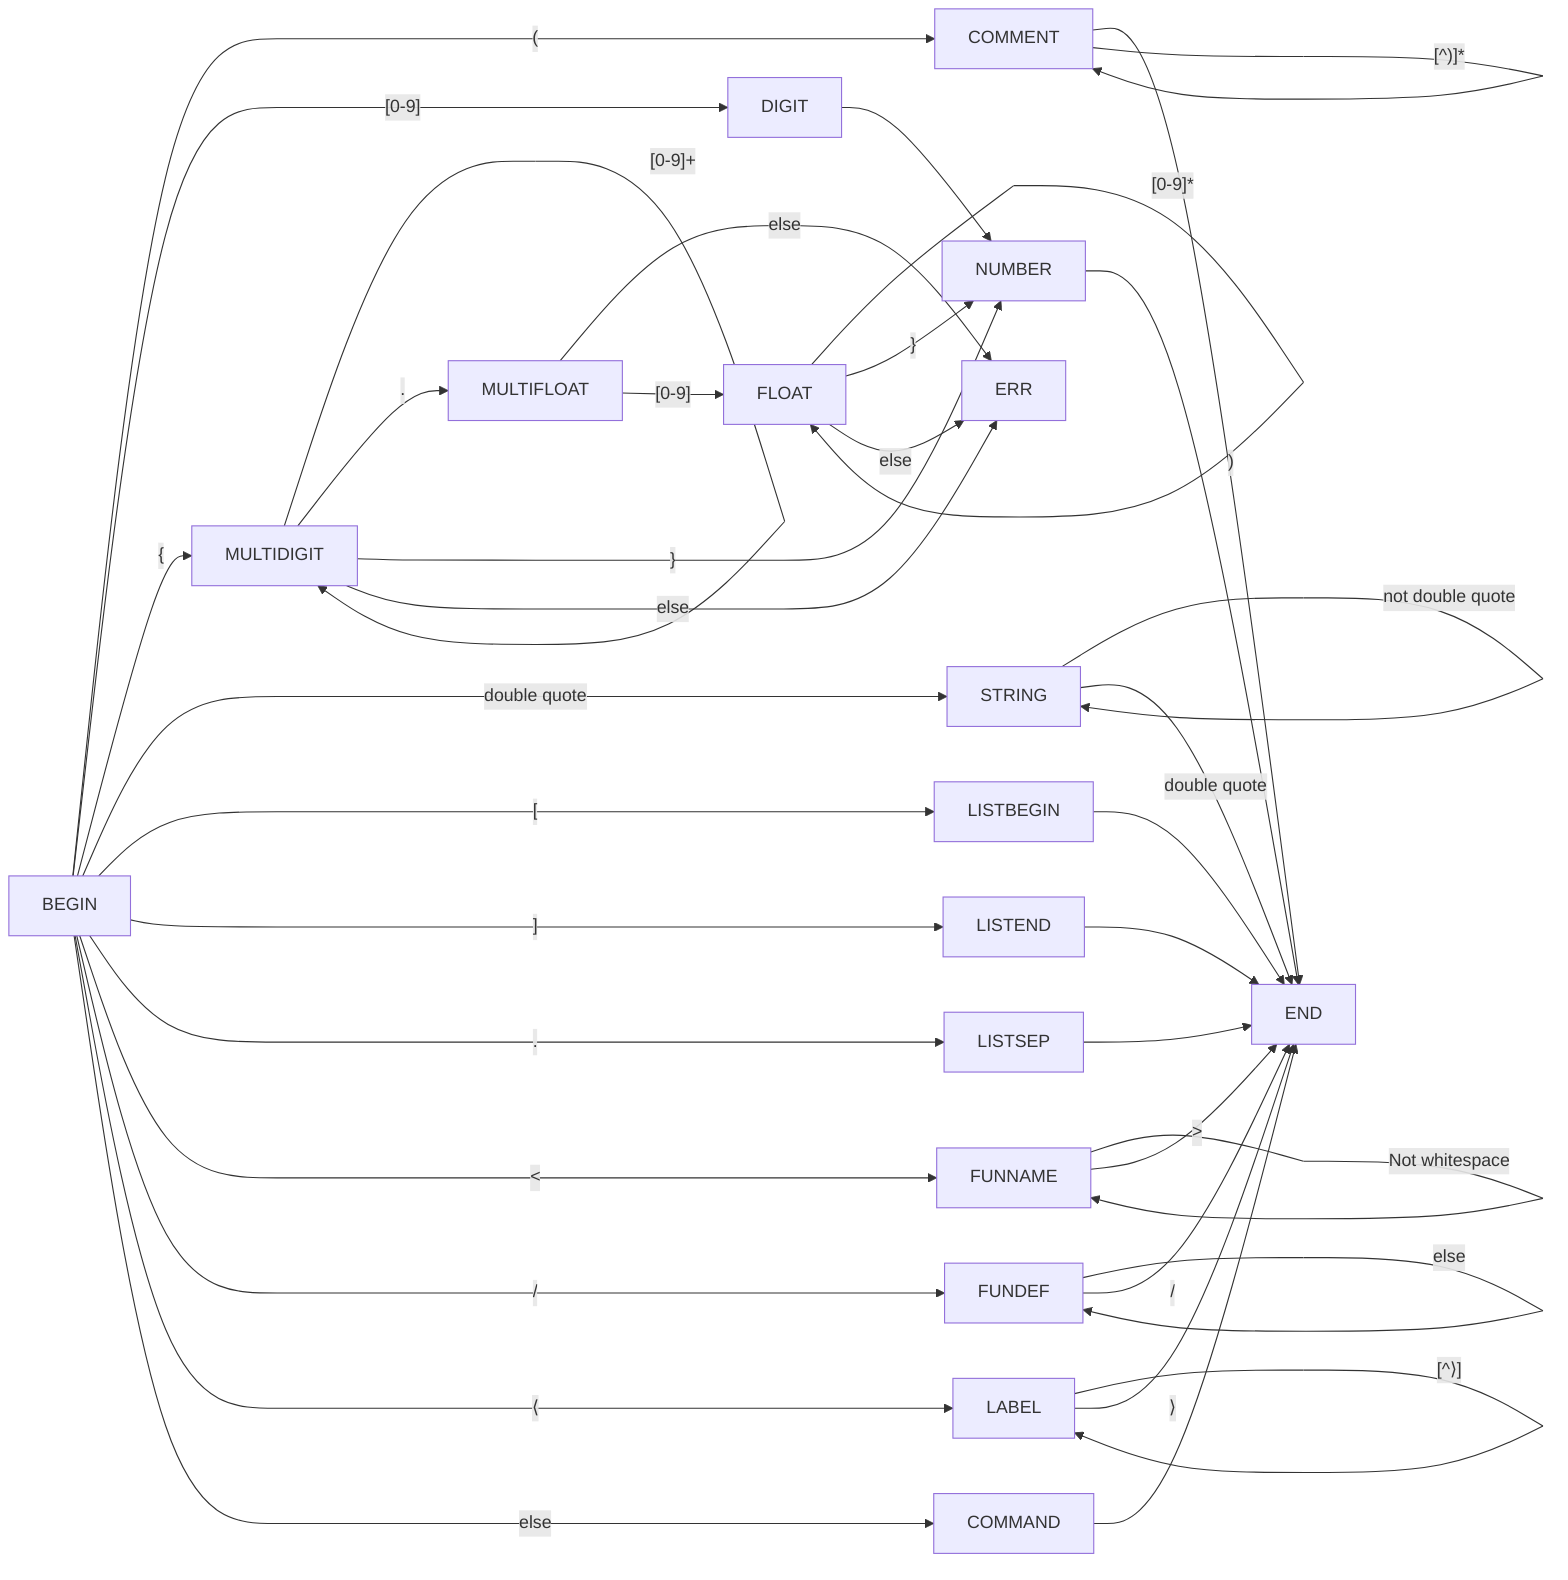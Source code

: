 graph LR
    BEGIN -- "(" --> COMMENT -- ")" --> END
    COMMENT -- "[^)]*" --> COMMENT
    %% any number of non-) characters

    %% Numbers
    BEGIN -- "[0-9]" --> DIGIT
    BEGIN -- "{" --> MULTIDIGIT
    DIGIT --> NUMBER
    MULTIDIGIT -- "[0-9]+" --> MULTIDIGIT
    FLOAT -- "[0-9]*" --> FLOAT
    MULTIDIGIT -- "." --> MULTIFLOAT
    MULTIDIGIT -- "}" --> NUMBER
    MULTIDIGIT -- "else" --> ERR
    MULTIFLOAT -- "else" --> ERR
    MULTIFLOAT -- "[0-9]" --> FLOAT
    FLOAT -- "}" --> NUMBER
    FLOAT -- "else" --> ERR
    NUMBER --> END

    %% Strings
    BEGIN -- "double quote" --> STRING
    STRING -- "not double quote" --> STRING
    STRING -- "double quote" --> END

    %% Lists
    BEGIN -- "[" --> LISTBEGIN
    BEGIN -- "]" --> LISTEND
    BEGIN -- "." --> LISTSEP
    LISTBEGIN & LISTEND & LISTSEP --> END

    %% Functions
    BEGIN -- "<" --> FUNNAME
    FUNNAME -- "Not whitespace" --> FUNNAME
    FUNNAME -- ">" --> END
    BEGIN -- "/" --> FUNDEF
    FUNDEF -- "else" --> FUNDEF
    FUNDEF -- "/" --> END

    %% Label Definition
    BEGIN -- "⟨" --> LABEL
    LABEL -- "[^⟩]" --> LABEL
    LABEL -- "⟩" --> END

    %% Everything else
    BEGIN -- "else" --> COMMAND --> END